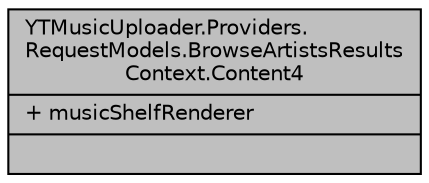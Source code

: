 digraph "YTMusicUploader.Providers.RequestModels.BrowseArtistsResultsContext.Content4"
{
 // LATEX_PDF_SIZE
  edge [fontname="Helvetica",fontsize="10",labelfontname="Helvetica",labelfontsize="10"];
  node [fontname="Helvetica",fontsize="10",shape=record];
  Node1 [label="{YTMusicUploader.Providers.\lRequestModels.BrowseArtistsResults\lContext.Content4\n|+ musicShelfRenderer\l|}",height=0.2,width=0.4,color="black", fillcolor="grey75", style="filled", fontcolor="black",tooltip=" "];
}
